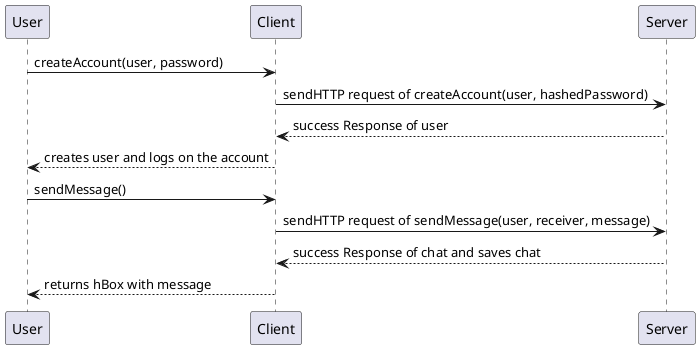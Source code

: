 @startuml sequenceDiagram

User -> Client: createAccount(user, password)
Client -> Server: sendHTTP request of createAccount(user, hashedPassword)
Server --> Client: success Response of user
Client --> User: creates user and logs on the account

User -> Client: sendMessage()
Client -> Server: sendHTTP request of sendMessage(user, receiver, message)
Server --> Client: success Response of chat and saves chat
Client --> User: returns hBox with message



@enduml